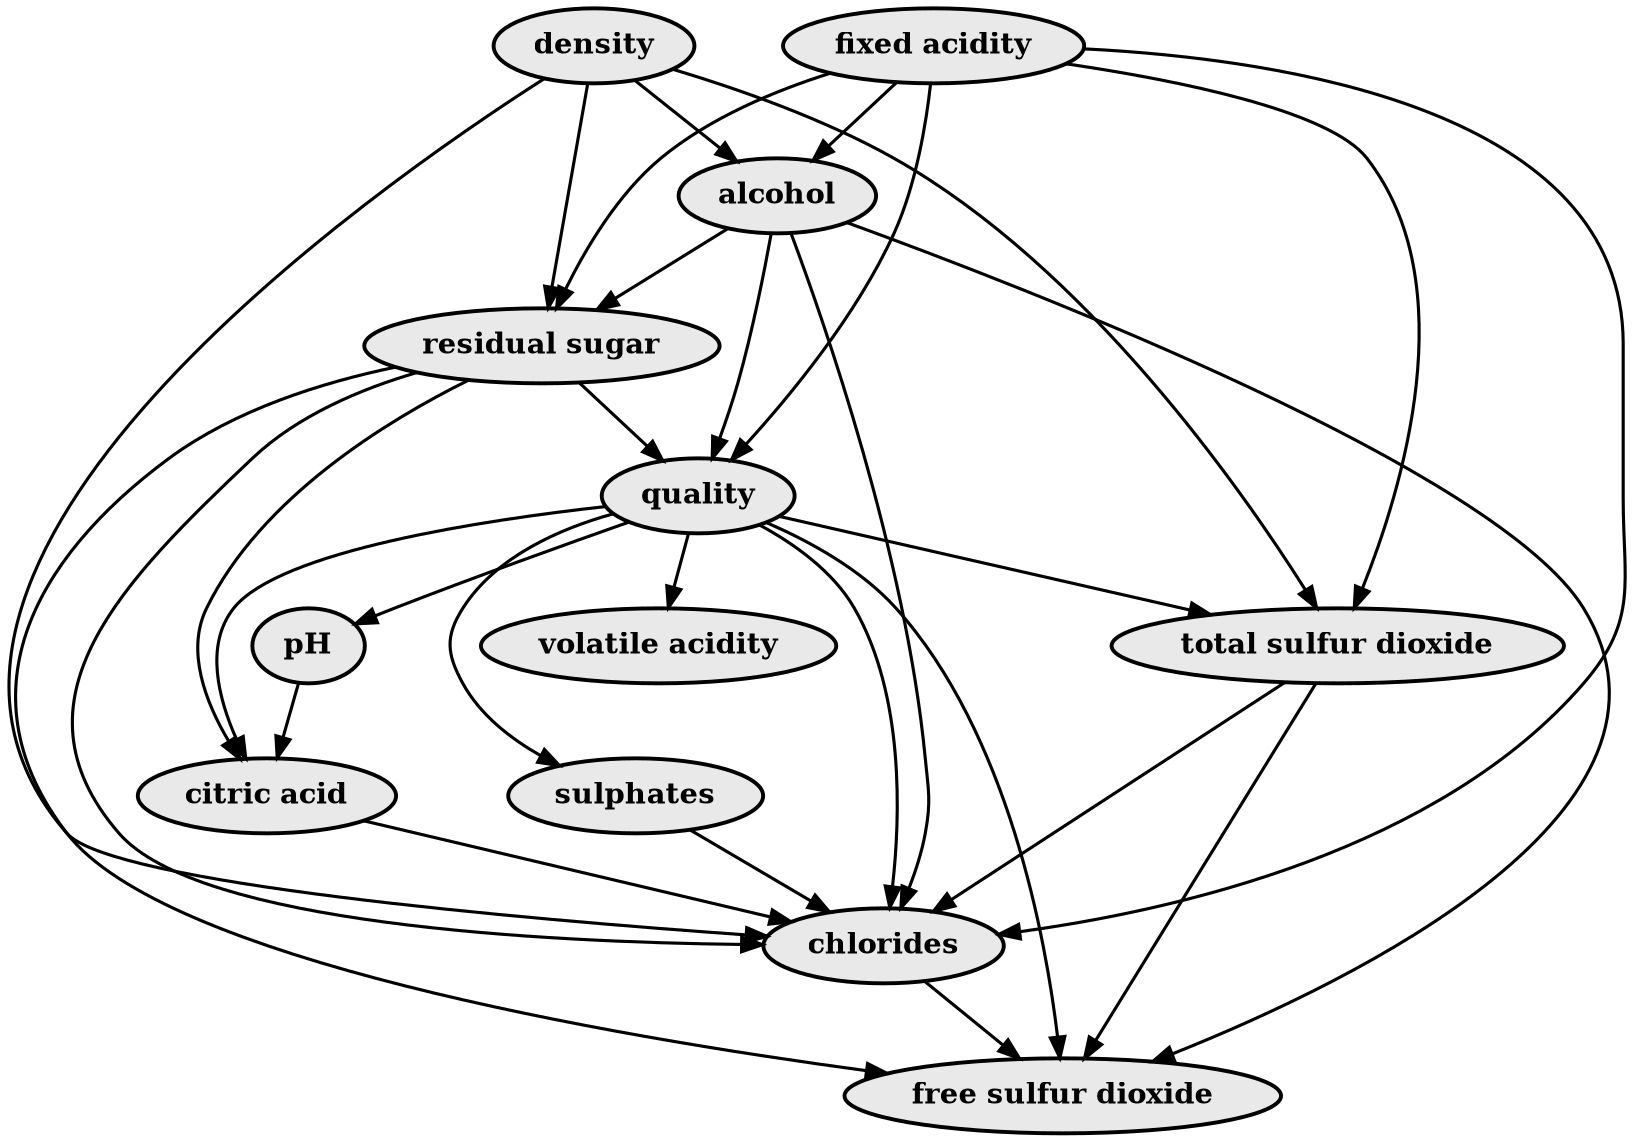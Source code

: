 digraph {
    node [style=filled, fillcolor="#E9E9E9", penwidth=1.875, fontsize=14, fontname="times-bold"]
    edge [penwidth=1.5]
    "density"->"residual sugar"
    "density"->"total sulfur dioxide"
    "density"->"chlorides"
    "density"->"alcohol"
    "fixed acidity"->"residual sugar"
    "fixed acidity"->"quality"
    "fixed acidity"->"total sulfur dioxide"
    "fixed acidity"->"chlorides"
    "fixed acidity"->"alcohol"
    "alcohol"->"quality"
    "alcohol"->"residual sugar"
    "alcohol"->"chlorides"
    "alcohol"->"free sulfur dioxide"
    "residual sugar"->"quality"
    "residual sugar"->"chlorides"
    "residual sugar"->"free sulfur dioxide"
    "residual sugar"->"citric acid"
    "quality"->"pH"
    "quality"->"volatile acidity"
    "quality"->"sulphates"
    "quality"->"total sulfur dioxide"
    "quality"->"chlorides"
    "quality"->"free sulfur dioxide"
    "quality"->"citric acid"
    "total sulfur dioxide"->"chlorides"
    "total sulfur dioxide"->"free sulfur dioxide"
    "sulphates"->"chlorides"
    "pH"->"citric acid"
    "citric acid"->"chlorides"
    "chlorides"->"free sulfur dioxide"
}